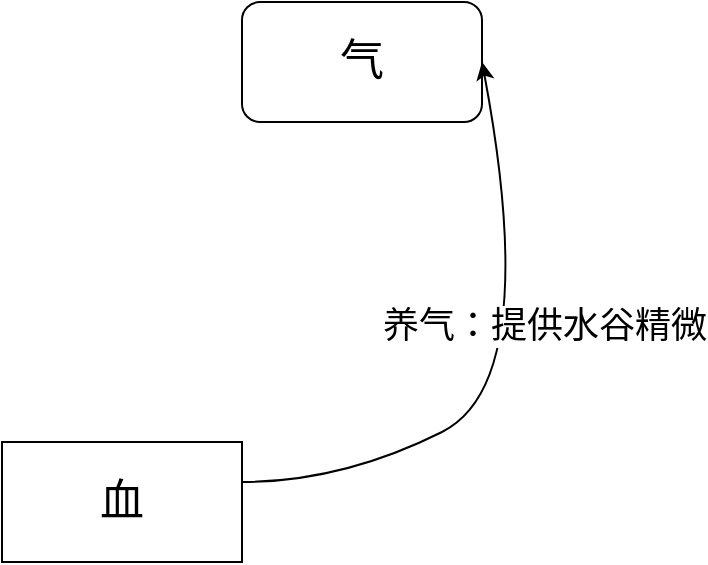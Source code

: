 <mxfile version="22.1.11" type="github">
  <diagram name="第 1 页" id="6T-BC5ueQAst4TPuGprj">
    <mxGraphModel dx="1050" dy="557" grid="1" gridSize="10" guides="1" tooltips="1" connect="1" arrows="1" fold="1" page="1" pageScale="1" pageWidth="827" pageHeight="1169" math="0" shadow="0">
      <root>
        <mxCell id="0" />
        <mxCell id="1" parent="0" />
        <mxCell id="ZIE2odfPnlAv5PBp-e3F-2" value="气" style="rounded=1;whiteSpace=wrap;html=1;strokeWidth=1;fontSize=22;" vertex="1" parent="1">
          <mxGeometry x="300" y="220" width="120" height="60" as="geometry" />
        </mxCell>
        <mxCell id="ZIE2odfPnlAv5PBp-e3F-3" value="血" style="rounded=0;whiteSpace=wrap;html=1;fontSize=22;" vertex="1" parent="1">
          <mxGeometry x="180" y="440" width="120" height="60" as="geometry" />
        </mxCell>
        <mxCell id="ZIE2odfPnlAv5PBp-e3F-7" value="" style="curved=1;endArrow=classic;html=1;rounded=0;entryX=1;entryY=0.5;entryDx=0;entryDy=0;" edge="1" parent="1" target="ZIE2odfPnlAv5PBp-e3F-2">
          <mxGeometry width="50" height="50" relative="1" as="geometry">
            <mxPoint x="300" y="460" as="sourcePoint" />
            <mxPoint x="350" y="410" as="targetPoint" />
            <Array as="points">
              <mxPoint x="350" y="460" />
              <mxPoint x="450" y="410" />
            </Array>
          </mxGeometry>
        </mxCell>
        <mxCell id="ZIE2odfPnlAv5PBp-e3F-8" value="养气：提供水谷精微" style="edgeLabel;html=1;align=center;verticalAlign=middle;resizable=0;points=[];fontSize=18;" vertex="1" connectable="0" parent="ZIE2odfPnlAv5PBp-e3F-7">
          <mxGeometry x="0.188" y="14" relative="1" as="geometry">
            <mxPoint x="20" as="offset" />
          </mxGeometry>
        </mxCell>
      </root>
    </mxGraphModel>
  </diagram>
</mxfile>
